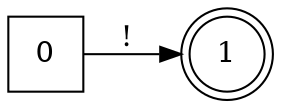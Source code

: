 digraph Generadonot {
rankdir=LR;
0 [ shape=square]
1 [ shape=doublecircle]
0->1[label="! "]
}

